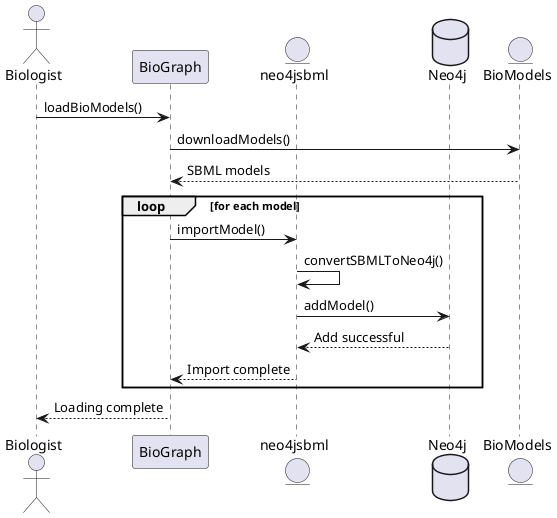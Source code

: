 @startuml
actor "Biologist" as User
participant "BioGraph" as System
entity "neo4jsbml" as neo4jsbml
database "Neo4j" as DB
entity "BioModels" as BioModels

User -> System: loadBioModels()
System -> BioModels: downloadModels()
BioModels --> System: SBML models
loop for each model
  System -> neo4jsbml: importModel()
  neo4jsbml -> neo4jsbml: convertSBMLToNeo4j()
  neo4jsbml -> DB: addModel()
  DB --> neo4jsbml: Add successful
  neo4jsbml ---> System: Import complete
end

System ---> User: Loading complete

@enduml
